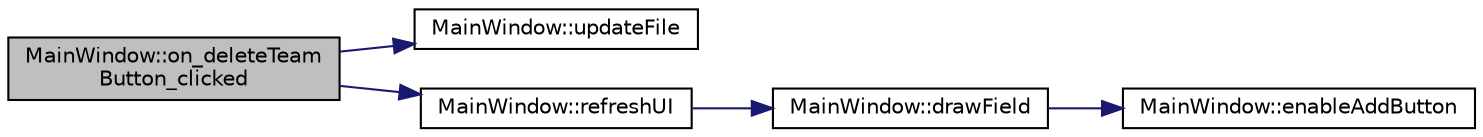 digraph "MainWindow::on_deleteTeamButton_clicked"
{
  edge [fontname="Helvetica",fontsize="10",labelfontname="Helvetica",labelfontsize="10"];
  node [fontname="Helvetica",fontsize="10",shape=record];
  rankdir="LR";
  Node89 [label="MainWindow::on_deleteTeam\lButton_clicked",height=0.2,width=0.4,color="black", fillcolor="grey75", style="filled", fontcolor="black"];
  Node89 -> Node90 [color="midnightblue",fontsize="10",style="solid",fontname="Helvetica"];
  Node90 [label="MainWindow::updateFile",height=0.2,width=0.4,color="black", fillcolor="white", style="filled",URL="$class_main_window.html#a8c56f492443188c6a0dc034c5d1659c9",tooltip="Updates data file. "];
  Node89 -> Node91 [color="midnightblue",fontsize="10",style="solid",fontname="Helvetica"];
  Node91 [label="MainWindow::refreshUI",height=0.2,width=0.4,color="black", fillcolor="white", style="filled",URL="$class_main_window.html#ad96e0eb40bdc80c41fea8d00d3a2f092",tooltip="Refreshes UI. "];
  Node91 -> Node92 [color="midnightblue",fontsize="10",style="solid",fontname="Helvetica"];
  Node92 [label="MainWindow::drawField",height=0.2,width=0.4,color="black", fillcolor="white", style="filled",URL="$class_main_window.html#aff1872a445dd3f551048191a3405d023",tooltip="Redraws the field. "];
  Node92 -> Node93 [color="midnightblue",fontsize="10",style="solid",fontname="Helvetica"];
  Node93 [label="MainWindow::enableAddButton",height=0.2,width=0.4,color="black", fillcolor="white", style="filled",URL="$class_main_window.html#a78fcaf82e1e2c3e8a36d37e4cf4a31d4",tooltip="Enables the Add path button. "];
}
